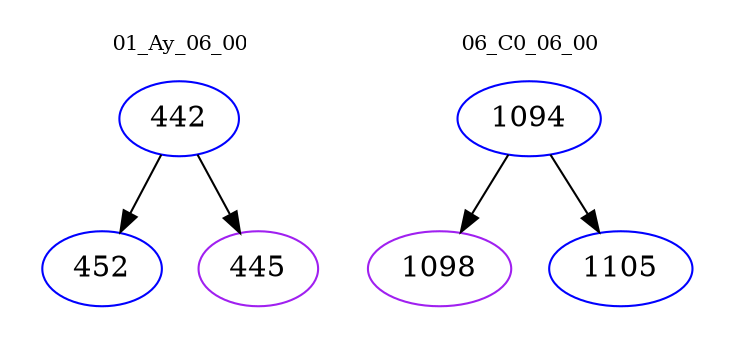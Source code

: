 digraph{
subgraph cluster_0 {
color = white
label = "01_Ay_06_00";
fontsize=10;
T0_442 [label="442", color="blue"]
T0_442 -> T0_452 [color="black"]
T0_452 [label="452", color="blue"]
T0_442 -> T0_445 [color="black"]
T0_445 [label="445", color="purple"]
}
subgraph cluster_1 {
color = white
label = "06_C0_06_00";
fontsize=10;
T1_1094 [label="1094", color="blue"]
T1_1094 -> T1_1098 [color="black"]
T1_1098 [label="1098", color="purple"]
T1_1094 -> T1_1105 [color="black"]
T1_1105 [label="1105", color="blue"]
}
}
